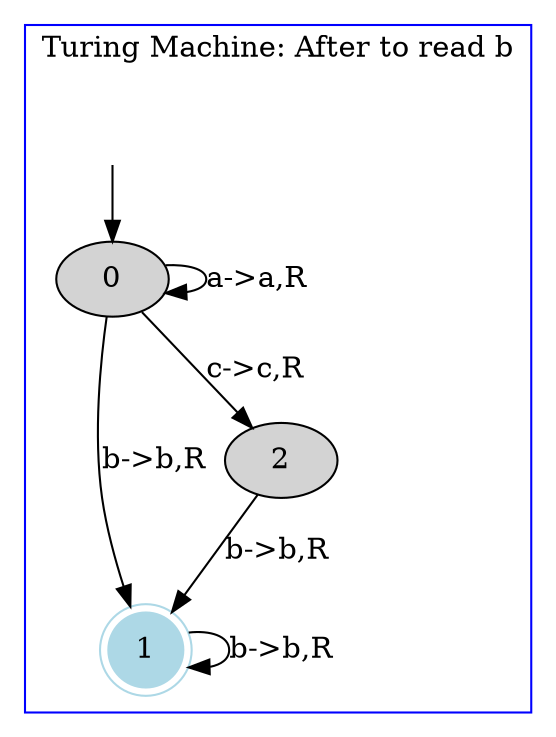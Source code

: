 digraph G {
	subgraph cluster_1 {
		node [style=filled];
		label = "Turing Machine: After to read b"
		color=blue;

		0;
		1 [shape="doublecircle",color="lightblue"];
		2;
		0->0[label="a->a,R"];
		0->1[label="b->b,R"];
		0->2[label="c->c,R"];
		1->1[label="b->b,R"];
		2->1[label="b->b,R"];
x [color=white, label=""];		x->0	}

}